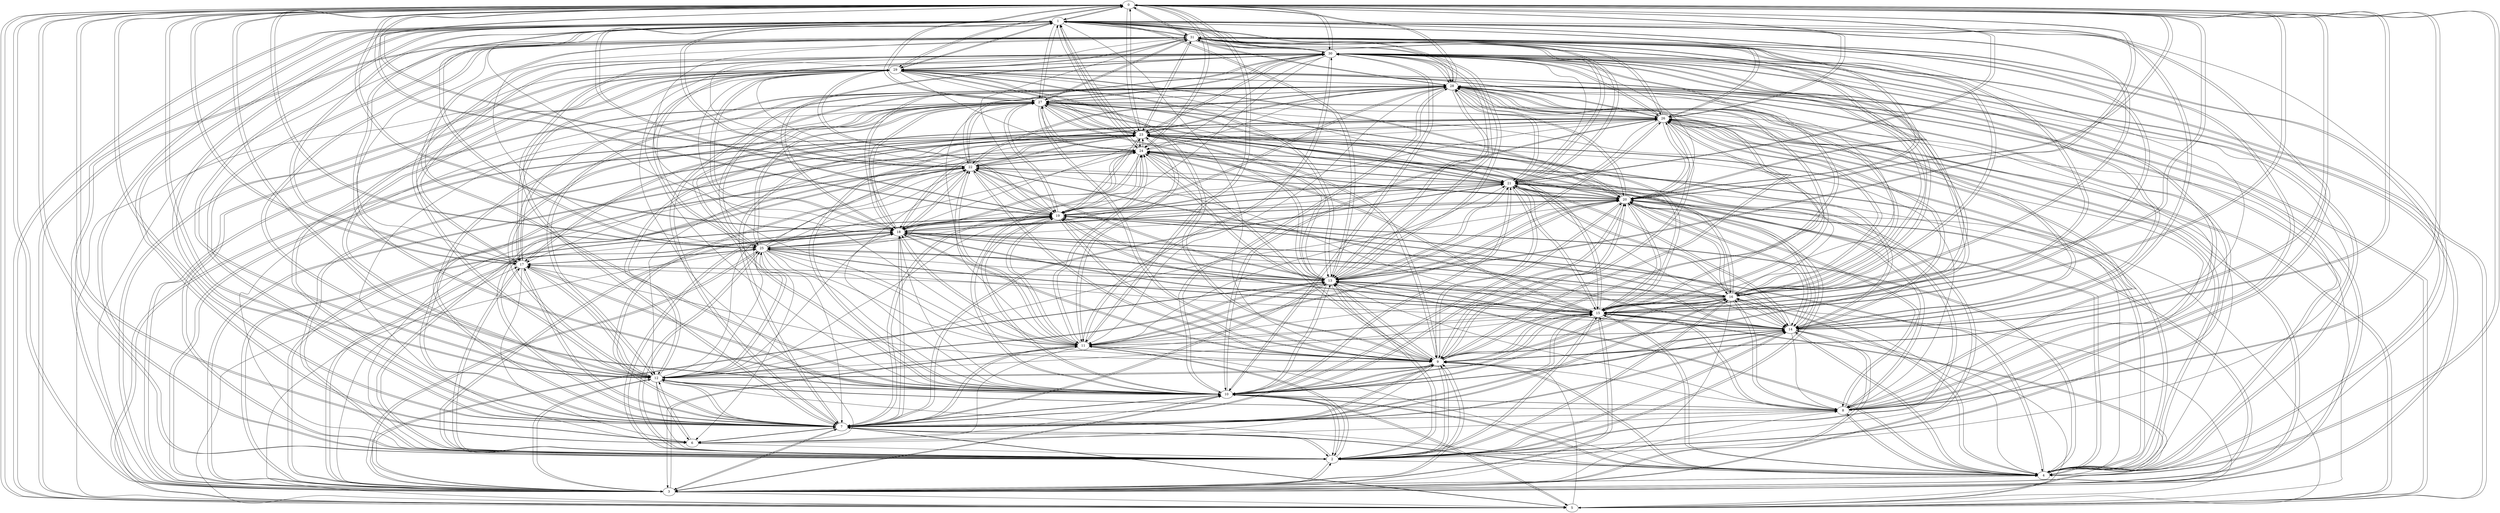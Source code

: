 strict digraph "EIES-2" {
	0	 [discipline=sociology,
		number_of_citations=19];
	1	 [discipline=anthropology,
		number_of_citations=3];
	0 -> 1	 [relation_type=friend];
	2	 [discipline=psychology,
		number_of_citations=170];
	0 -> 2	 [relation_type="heard_about_the_other,did_not_meet_him/her"];
	3	 [discipline=sociology,
		number_of_citations=23];
	0 -> 3	 [relation_type="heard_about_the_other,did_not_meet_him/her"];
	4	 [discipline=psychology,
		number_of_citations=16];
	0 -> 4	 [relation_type="heard_about_the_other,did_not_meet_him/her"];
	5	 [discipline=psychology,
		number_of_citations=6];
	0 -> 5	 [relation_type="heard_about_the_other,did_not_meet_him/her"];
	6	 [discipline=psychology,
		number_of_citations=1];
	0 -> 6	 [relation_type="heard_about_the_other,did_not_meet_him/her"];
	7	 [discipline=anthropology,
		number_of_citations=9];
	0 -> 7	 [relation_type=have_met_the_other];
	8	 [discipline=anthropology,
		number_of_citations=6];
	0 -> 8	 [relation_type=have_met_the_other];
	9	 [discipline=sociology,
		number_of_citations=40];
	0 -> 9	 [relation_type="heard_about_the_other,did_not_meet_him/her"];
	10	 [discipline=sociology,
		number_of_citations=15];
	0 -> 10	 [relation_type=have_met_the_other];
	11	 [discipline=sociology,
		number_of_citations=54];
	0 -> 11	 [relation_type="heard_about_the_other,did_not_meet_him/her"];
	12	 [discipline=anthropology,
		number_of_citations=5];
	0 -> 12	 [relation_type=have_met_the_other];
	13	 [discipline=sociology,
		number_of_citations=46];
	0 -> 13	 [relation_type="heard_about_the_other,did_not_meet_him/her"];
	14	 [discipline=sociology,
		number_of_citations=17];
	0 -> 14	 [relation_type="heard_about_the_other,did_not_meet_him/her"];
	15	 [discipline="mathematics/statistics",
		number_of_citations=32];
	0 -> 15	 [relation_type="heard_about_the_other,did_not_meet_him/her"];
	16	 [discipline=psychology,
		number_of_citations=23];
	0 -> 16	 [relation_type="heard_about_the_other,did_not_meet_him/her"];
	17	 [discipline=sociology,
		number_of_citations=1];
	0 -> 17	 [relation_type=have_met_the_other];
	18	 [discipline=sociology,
		number_of_citations=34];
	0 -> 18	 [relation_type="heard_about_the_other,did_not_meet_him/her"];
	19	 [discipline=sociology,
		number_of_citations=64];
	0 -> 19	 [relation_type="heard_about_the_other,did_not_meet_him/her"];
	20	 [discipline=sociology,
		number_of_citations=11];
	0 -> 20	 [relation_type="heard_about_the_other,did_not_meet_him/her"];
	21	 [discipline="mathematics/statistics",
		number_of_citations=11];
	0 -> 21	 [relation_type="heard_about_the_other,did_not_meet_him/her"];
	22	 [discipline=sociology,
		number_of_citations=31];
	0 -> 22	 [relation_type="heard_about_the_other,did_not_meet_him/her"];
	23	 [discipline=sociology,
		number_of_citations=18];
	0 -> 23	 [relation_type="heard_about_the_other,did_not_meet_him/her"];
	24	 [discipline=sociology,
		number_of_citations=4];
	0 -> 24	 [relation_type="heard_about_the_other,did_not_meet_him/her"];
	25	 [discipline=sociology,
		number_of_citations=0];
	0 -> 25	 [relation_type=have_met_the_other];
	26	 [discipline=sociology,
		number_of_citations=4];
	0 -> 26	 [relation_type="heard_about_the_other,did_not_meet_him/her"];
	27	 [discipline="mathematics/statistics",
		number_of_citations=56];
	0 -> 27	 [relation_type="heard_about_the_other,did_not_meet_him/her"];
	28	 [discipline=sociology,
		number_of_citations=12];
	0 -> 28	 [relation_type=have_met_the_other];
	29	 [discipline=anthropology,
		number_of_citations=2];
	0 -> 29	 [relation_type="heard_about_the_other,did_not_meet_him/her"];
	30	 [discipline=psychology,
		number_of_citations=0];
	0 -> 30	 [relation_type=friend];
	31	 [discipline=anthropology,
		number_of_citations=1];
	0 -> 31	 [relation_type=have_met_the_other];
	1 -> 0	 [relation_type=friend];
	1 -> 2	 [relation_type="heard_about_the_other,did_not_meet_him/her"];
	1 -> 3	 [relation_type="heard_about_the_other,did_not_meet_him/her"];
	1 -> 4	 [relation_type=do_not_know_the_other];
	1 -> 5	 [relation_type="heard_about_the_other,did_not_meet_him/her"];
	1 -> 6	 [relation_type="heard_about_the_other,did_not_meet_him/her"];
	1 -> 7	 [relation_type=have_met_the_other];
	1 -> 8	 [relation_type=friend];
	1 -> 9	 [relation_type="heard_about_the_other,did_not_meet_him/her"];
	1 -> 10	 [relation_type=have_met_the_other];
	1 -> 12	 [relation_type="heard_about_the_other,did_not_meet_him/her"];
	1 -> 13	 [relation_type="heard_about_the_other,did_not_meet_him/her"];
	1 -> 14	 [relation_type="heard_about_the_other,did_not_meet_him/her"];
	1 -> 15	 [relation_type="heard_about_the_other,did_not_meet_him/her"];
	1 -> 16	 [relation_type="heard_about_the_other,did_not_meet_him/her"];
	1 -> 17	 [relation_type="heard_about_the_other,did_not_meet_him/her"];
	1 -> 18	 [relation_type="heard_about_the_other,did_not_meet_him/her"];
	1 -> 19	 [relation_type="heard_about_the_other,did_not_meet_him/her"];
	1 -> 20	 [relation_type="heard_about_the_other,did_not_meet_him/her"];
	1 -> 21	 [relation_type="heard_about_the_other,did_not_meet_him/her"];
	1 -> 22	 [relation_type="heard_about_the_other,did_not_meet_him/her"];
	1 -> 23	 [relation_type="heard_about_the_other,did_not_meet_him/her"];
	1 -> 24	 [relation_type="heard_about_the_other,did_not_meet_him/her"];
	1 -> 25	 [relation_type="heard_about_the_other,did_not_meet_him/her"];
	1 -> 26	 [relation_type="heard_about_the_other,did_not_meet_him/her"];
	1 -> 27	 [relation_type="heard_about_the_other,did_not_meet_him/her"];
	1 -> 28	 [relation_type="heard_about_the_other,did_not_meet_him/her"];
	1 -> 29	 [relation_type=have_met_the_other];
	1 -> 30	 [relation_type=friend];
	1 -> 31	 [relation_type=friend];
	2 -> 0	 [relation_type=have_met_the_other];
	2 -> 1	 [relation_type=do_not_know_the_other];
	2 -> 3	 [relation_type=friend];
	2 -> 4	 [relation_type=do_not_know_the_other];
	2 -> 7	 [relation_type="heard_about_the_other,did_not_meet_him/her"];
	2 -> 9	 [relation_type="heard_about_the_other,did_not_meet_him/her"];
	2 -> 10	 [relation_type=friend];
	2 -> 11	 [relation_type=friend];
	2 -> 13	 [relation_type=friend];
	2 -> 14	 [relation_type=do_not_know_the_other];
	2 -> 15	 [relation_type="heard_about_the_other,did_not_meet_him/her"];
	2 -> 16	 [relation_type="heard_about_the_other,did_not_meet_him/her"];
	2 -> 17	 [relation_type="heard_about_the_other,did_not_meet_him/her"];
	2 -> 18	 [relation_type=do_not_know_the_other];
	2 -> 19	 [relation_type="heard_about_the_other,did_not_meet_him/her"];
	2 -> 20	 [relation_type="heard_about_the_other,did_not_meet_him/her"];
	2 -> 21	 [relation_type="heard_about_the_other,did_not_meet_him/her"];
	2 -> 22	 [relation_type=friend];
	2 -> 23	 [relation_type="heard_about_the_other,did_not_meet_him/her"];
	2 -> 25	 [relation_type="heard_about_the_other,did_not_meet_him/her"];
	2 -> 27	 [relation_type=do_not_know_the_other];
	2 -> 28	 [relation_type=do_not_know_the_other];
	2 -> 29	 [relation_type=do_not_know_the_other];
	3 -> 0	 [relation_type="heard_about_the_other,did_not_meet_him/her"];
	3 -> 1	 [relation_type="heard_about_the_other,did_not_meet_him/her"];
	3 -> 2	 [relation_type="heard_about_the_other,did_not_meet_him/her"];
	3 -> 4	 [relation_type="heard_about_the_other,did_not_meet_him/her"];
	3 -> 5	 [relation_type="heard_about_the_other,did_not_meet_him/her"];
	3 -> 7	 [relation_type="heard_about_the_other,did_not_meet_him/her"];
	3 -> 8	 [relation_type="heard_about_the_other,did_not_meet_him/her"];
	3 -> 9	 [relation_type=have_met_the_other];
	3 -> 10	 [relation_type="heard_about_the_other,did_not_meet_him/her"];
	3 -> 11	 [relation_type="heard_about_the_other,did_not_meet_him/her"];
	3 -> 12	 [relation_type=do_not_know_the_other];
	3 -> 13	 [relation_type="heard_about_the_other,did_not_meet_him/her"];
	3 -> 14	 [relation_type="heard_about_the_other,did_not_meet_him/her"];
	3 -> 15	 [relation_type="heard_about_the_other,did_not_meet_him/her"];
	3 -> 17	 [relation_type="heard_about_the_other,did_not_meet_him/her"];
	3 -> 18	 [relation_type=friend];
	3 -> 19	 [relation_type="heard_about_the_other,did_not_meet_him/her"];
	3 -> 20	 [relation_type="heard_about_the_other,did_not_meet_him/her"];
	3 -> 21	 [relation_type="heard_about_the_other,did_not_meet_him/her"];
	3 -> 22	 [relation_type="heard_about_the_other,did_not_meet_him/her"];
	3 -> 23	 [relation_type="heard_about_the_other,did_not_meet_him/her"];
	3 -> 24	 [relation_type="heard_about_the_other,did_not_meet_him/her"];
	3 -> 25	 [relation_type="heard_about_the_other,did_not_meet_him/her"];
	3 -> 26	 [relation_type="heard_about_the_other,did_not_meet_him/her"];
	3 -> 27	 [relation_type="heard_about_the_other,did_not_meet_him/her"];
	3 -> 28	 [relation_type="heard_about_the_other,did_not_meet_him/her"];
	3 -> 29	 [relation_type="heard_about_the_other,did_not_meet_him/her"];
	3 -> 30	 [relation_type="heard_about_the_other,did_not_meet_him/her"];
	4 -> 0	 [relation_type=have_met_the_other];
	4 -> 3	 [relation_type="heard_about_the_other,did_not_meet_him/her"];
	4 -> 7	 [relation_type="heard_about_the_other,did_not_meet_him/her"];
	4 -> 8	 [relation_type=have_met_the_other];
	4 -> 9	 [relation_type="heard_about_the_other,did_not_meet_him/her"];
	4 -> 10	 [relation_type="heard_about_the_other,did_not_meet_him/her"];
	4 -> 11	 [relation_type=do_not_know_the_other];
	4 -> 13	 [relation_type="heard_about_the_other,did_not_meet_him/her"];
	4 -> 14	 [relation_type=do_not_know_the_other];
	4 -> 15	 [relation_type="heard_about_the_other,did_not_meet_him/her"];
	4 -> 16	 [relation_type="heard_about_the_other,did_not_meet_him/her"];
	4 -> 18	 [relation_type=do_not_know_the_other];
	4 -> 19	 [relation_type="heard_about_the_other,did_not_meet_him/her"];
	4 -> 20	 [relation_type="heard_about_the_other,did_not_meet_him/her"];
	4 -> 21	 [relation_type="heard_about_the_other,did_not_meet_him/her"];
	4 -> 23	 [relation_type="heard_about_the_other,did_not_meet_him/her"];
	4 -> 24	 [relation_type=do_not_know_the_other];
	4 -> 26	 [relation_type=do_not_know_the_other];
	4 -> 27	 [relation_type="heard_about_the_other,did_not_meet_him/her"];
	4 -> 28	 [relation_type="heard_about_the_other,did_not_meet_him/her"];
	4 -> 30	 [relation_type="heard_about_the_other,did_not_meet_him/her"];
	4 -> 31	 [relation_type="heard_about_the_other,did_not_meet_him/her"];
	5 -> 0	 [relation_type=friend];
	5 -> 1	 [relation_type="heard_about_the_other,did_not_meet_him/her"];
	5 -> 7	 [relation_type=have_met_the_other];
	5 -> 9	 [relation_type="heard_about_the_other,did_not_meet_him/her"];
	5 -> 10	 [relation_type="heard_about_the_other,did_not_meet_him/her"];
	5 -> 13	 [relation_type="heard_about_the_other,did_not_meet_him/her"];
	5 -> 14	 [relation_type="heard_about_the_other,did_not_meet_him/her"];
	5 -> 15	 [relation_type="heard_about_the_other,did_not_meet_him/her"];
	5 -> 18	 [relation_type="heard_about_the_other,did_not_meet_him/her"];
	5 -> 20	 [relation_type="heard_about_the_other,did_not_meet_him/her"];
	5 -> 23	 [relation_type=have_met_the_other];
	5 -> 25	 [relation_type="heard_about_the_other,did_not_meet_him/her"];
	5 -> 26	 [relation_type="heard_about_the_other,did_not_meet_him/her"];
	5 -> 27	 [relation_type="heard_about_the_other,did_not_meet_him/her"];
	5 -> 28	 [relation_type=have_met_the_other];
	5 -> 30	 [relation_type=friend];
	5 -> 31	 [relation_type="heard_about_the_other,did_not_meet_him/her"];
	6 -> 0	 [relation_type=have_met_the_other];
	6 -> 1	 [relation_type="heard_about_the_other,did_not_meet_him/her"];
	6 -> 2	 [relation_type=do_not_know_the_other];
	6 -> 7	 [relation_type="heard_about_the_other,did_not_meet_him/her"];
	6 -> 8	 [relation_type="heard_about_the_other,did_not_meet_him/her"];
	6 -> 10	 [relation_type=do_not_know_the_other];
	6 -> 12	 [relation_type=have_met_the_other];
	6 -> 27	 [relation_type="heard_about_the_other,did_not_meet_him/her"];
	7 -> 0	 [relation_type=have_met_the_other];
	7 -> 1	 [relation_type="heard_about_the_other,did_not_meet_him/her"];
	7 -> 2	 [relation_type="heard_about_the_other,did_not_meet_him/her"];
	7 -> 3	 [relation_type="heard_about_the_other,did_not_meet_him/her"];
	7 -> 4	 [relation_type="heard_about_the_other,did_not_meet_him/her"];
	7 -> 5	 [relation_type="heard_about_the_other,did_not_meet_him/her"];
	7 -> 6	 [relation_type=do_not_know_the_other];
	7 -> 8	 [relation_type=do_not_know_the_other];
	7 -> 9	 [relation_type="heard_about_the_other,did_not_meet_him/her"];
	7 -> 10	 [relation_type=friend];
	7 -> 11	 [relation_type=do_not_know_the_other];
	7 -> 12	 [relation_type="heard_about_the_other,did_not_meet_him/her"];
	7 -> 13	 [relation_type="heard_about_the_other,did_not_meet_him/her"];
	7 -> 14	 [relation_type="heard_about_the_other,did_not_meet_him/her"];
	7 -> 15	 [relation_type="heard_about_the_other,did_not_meet_him/her"];
	7 -> 16	 [relation_type="heard_about_the_other,did_not_meet_him/her"];
	7 -> 17	 [relation_type="heard_about_the_other,did_not_meet_him/her"];
	7 -> 18	 [relation_type="heard_about_the_other,did_not_meet_him/her"];
	7 -> 19	 [relation_type="heard_about_the_other,did_not_meet_him/her"];
	7 -> 20	 [relation_type="heard_about_the_other,did_not_meet_him/her"];
	7 -> 21	 [relation_type="heard_about_the_other,did_not_meet_him/her"];
	7 -> 22	 [relation_type="heard_about_the_other,did_not_meet_him/her"];
	7 -> 23	 [relation_type="heard_about_the_other,did_not_meet_him/her"];
	7 -> 24	 [relation_type="heard_about_the_other,did_not_meet_him/her"];
	7 -> 26	 [relation_type="heard_about_the_other,did_not_meet_him/her"];
	7 -> 27	 [relation_type=do_not_know_the_other];
	7 -> 28	 [relation_type="heard_about_the_other,did_not_meet_him/her"];
	7 -> 29	 [relation_type="heard_about_the_other,did_not_meet_him/her"];
	7 -> 30	 [relation_type="heard_about_the_other,did_not_meet_him/her"];
	7 -> 31	 [relation_type=friend];
	8 -> 0	 [relation_type=have_met_the_other];
	8 -> 1	 [relation_type=friend];
	8 -> 4	 [relation_type="heard_about_the_other,did_not_meet_him/her"];
	8 -> 7	 [relation_type="heard_about_the_other,did_not_meet_him/her"];
	8 -> 10	 [relation_type="heard_about_the_other,did_not_meet_him/her"];
	8 -> 12	 [relation_type="heard_about_the_other,did_not_meet_him/her"];
	8 -> 13	 [relation_type=do_not_know_the_other];
	8 -> 15	 [relation_type=do_not_know_the_other];
	8 -> 16	 [relation_type="heard_about_the_other,did_not_meet_him/her"];
	8 -> 20	 [relation_type="heard_about_the_other,did_not_meet_him/her"];
	8 -> 21	 [relation_type="heard_about_the_other,did_not_meet_him/her"];
	8 -> 26	 [relation_type=have_met_the_other];
	8 -> 28	 [relation_type=do_not_know_the_other];
	8 -> 30	 [relation_type="heard_about_the_other,did_not_meet_him/her"];
	8 -> 31	 [relation_type=friend];
	9 -> 0	 [relation_type=have_met_the_other];
	9 -> 2	 [relation_type="heard_about_the_other,did_not_meet_him/her"];
	9 -> 3	 [relation_type=have_met_the_other];
	9 -> 4	 [relation_type="heard_about_the_other,did_not_meet_him/her"];
	9 -> 6	 [relation_type=do_not_know_the_other];
	9 -> 7	 [relation_type="heard_about_the_other,did_not_meet_him/her"];
	9 -> 8	 [relation_type=do_not_know_the_other];
	9 -> 10	 [relation_type="heard_about_the_other,did_not_meet_him/her"];
	9 -> 11	 [relation_type=have_met_the_other];
	9 -> 12	 [relation_type="heard_about_the_other,did_not_meet_him/her"];
	9 -> 13	 [relation_type=do_not_know_the_other];
	9 -> 14	 [relation_type="heard_about_the_other,did_not_meet_him/her"];
	9 -> 15	 [relation_type="heard_about_the_other,did_not_meet_him/her"];
	9 -> 16	 [relation_type="heard_about_the_other,did_not_meet_him/her"];
	9 -> 17	 [relation_type="heard_about_the_other,did_not_meet_him/her"];
	9 -> 18	 [relation_type="heard_about_the_other,did_not_meet_him/her"];
	9 -> 19	 [relation_type=friend];
	9 -> 20	 [relation_type="heard_about_the_other,did_not_meet_him/her"];
	9 -> 21	 [relation_type="heard_about_the_other,did_not_meet_him/her"];
	9 -> 22	 [relation_type=friend];
	9 -> 23	 [relation_type="heard_about_the_other,did_not_meet_him/her"];
	9 -> 24	 [relation_type="heard_about_the_other,did_not_meet_him/her"];
	9 -> 26	 [relation_type="heard_about_the_other,did_not_meet_him/her"];
	9 -> 27	 [relation_type="heard_about_the_other,did_not_meet_him/her"];
	9 -> 28	 [relation_type=have_met_the_other];
	9 -> 29	 [relation_type="heard_about_the_other,did_not_meet_him/her"];
	9 -> 30	 [relation_type="heard_about_the_other,did_not_meet_him/her"];
	9 -> 31	 [relation_type=do_not_know_the_other];
	10 -> 0	 [relation_type=have_met_the_other];
	10 -> 1	 [relation_type="heard_about_the_other,did_not_meet_him/her"];
	10 -> 2	 [relation_type="heard_about_the_other,did_not_meet_him/her"];
	10 -> 3	 [relation_type="heard_about_the_other,did_not_meet_him/her"];
	10 -> 4	 [relation_type="heard_about_the_other,did_not_meet_him/her"];
	10 -> 5	 [relation_type="heard_about_the_other,did_not_meet_him/her"];
	10 -> 7	 [relation_type=friend];
	10 -> 8	 [relation_type="heard_about_the_other,did_not_meet_him/her"];
	10 -> 9	 [relation_type="heard_about_the_other,did_not_meet_him/her"];
	10 -> 12	 [relation_type="heard_about_the_other,did_not_meet_him/her"];
	10 -> 13	 [relation_type="heard_about_the_other,did_not_meet_him/her"];
	10 -> 14	 [relation_type="heard_about_the_other,did_not_meet_him/her"];
	10 -> 15	 [relation_type="heard_about_the_other,did_not_meet_him/her"];
	10 -> 16	 [relation_type="heard_about_the_other,did_not_meet_him/her"];
	10 -> 17	 [relation_type="heard_about_the_other,did_not_meet_him/her"];
	10 -> 18	 [relation_type="heard_about_the_other,did_not_meet_him/her"];
	10 -> 19	 [relation_type="heard_about_the_other,did_not_meet_him/her"];
	10 -> 20	 [relation_type="heard_about_the_other,did_not_meet_him/her"];
	10 -> 21	 [relation_type="heard_about_the_other,did_not_meet_him/her"];
	10 -> 22	 [relation_type=do_not_know_the_other];
	10 -> 23	 [relation_type="heard_about_the_other,did_not_meet_him/her"];
	10 -> 24	 [relation_type="heard_about_the_other,did_not_meet_him/her"];
	10 -> 26	 [relation_type="heard_about_the_other,did_not_meet_him/her"];
	10 -> 27	 [relation_type="heard_about_the_other,did_not_meet_him/her"];
	10 -> 28	 [relation_type="heard_about_the_other,did_not_meet_him/her"];
	10 -> 30	 [relation_type=have_met_the_other];
	10 -> 31	 [relation_type=have_met_the_other];
	11 -> 0	 [relation_type="heard_about_the_other,did_not_meet_him/her"];
	11 -> 2	 [relation_type=do_not_know_the_other];
	11 -> 3	 [relation_type="heard_about_the_other,did_not_meet_him/her"];
	11 -> 6	 [relation_type=do_not_know_the_other];
	11 -> 7	 [relation_type=do_not_know_the_other];
	11 -> 9	 [relation_type=have_met_the_other];
	11 -> 13	 [relation_type="heard_about_the_other,did_not_meet_him/her"];
	11 -> 14	 [relation_type=do_not_know_the_other];
	11 -> 15	 [relation_type=do_not_know_the_other];
	11 -> 18	 [relation_type="heard_about_the_other,did_not_meet_him/her"];
	11 -> 19	 [relation_type=have_met_the_other];
	11 -> 20	 [relation_type="heard_about_the_other,did_not_meet_him/her"];
	11 -> 21	 [relation_type=do_not_know_the_other];
	11 -> 22	 [relation_type=do_not_know_the_other];
	11 -> 23	 [relation_type=do_not_know_the_other];
	11 -> 24	 [relation_type="heard_about_the_other,did_not_meet_him/her"];
	11 -> 27	 [relation_type=do_not_know_the_other];
	11 -> 29	 [relation_type=do_not_know_the_other];
	11 -> 30	 [relation_type="heard_about_the_other,did_not_meet_him/her"];
	11 -> 31	 [relation_type="heard_about_the_other,did_not_meet_him/her"];
	12 -> 0	 [relation_type=have_met_the_other];
	12 -> 1	 [relation_type=have_met_the_other];
	12 -> 2	 [relation_type=do_not_know_the_other];
	12 -> 3	 [relation_type="heard_about_the_other,did_not_meet_him/her"];
	12 -> 4	 [relation_type=do_not_know_the_other];
	12 -> 6	 [relation_type=have_met_the_other];
	12 -> 7	 [relation_type=have_met_the_other];
	12 -> 8	 [relation_type="heard_about_the_other,did_not_meet_him/her"];
	12 -> 9	 [relation_type=do_not_know_the_other];
	12 -> 10	 [relation_type="heard_about_the_other,did_not_meet_him/her"];
	12 -> 13	 [relation_type=do_not_know_the_other];
	12 -> 14	 [relation_type=do_not_know_the_other];
	12 -> 15	 [relation_type="heard_about_the_other,did_not_meet_him/her"];
	12 -> 17	 [relation_type="heard_about_the_other,did_not_meet_him/her"];
	12 -> 18	 [relation_type="heard_about_the_other,did_not_meet_him/her"];
	12 -> 19	 [relation_type=do_not_know_the_other];
	12 -> 20	 [relation_type="heard_about_the_other,did_not_meet_him/her"];
	12 -> 21	 [relation_type="heard_about_the_other,did_not_meet_him/her"];
	12 -> 22	 [relation_type=do_not_know_the_other];
	12 -> 25	 [relation_type="heard_about_the_other,did_not_meet_him/her"];
	12 -> 26	 [relation_type=friend];
	12 -> 27	 [relation_type="heard_about_the_other,did_not_meet_him/her"];
	12 -> 28	 [relation_type="heard_about_the_other,did_not_meet_him/her"];
	12 -> 29	 [relation_type="heard_about_the_other,did_not_meet_him/her"];
	12 -> 30	 [relation_type=have_met_the_other];
	12 -> 31	 [relation_type=have_met_the_other];
	13 -> 0	 [relation_type=have_met_the_other];
	13 -> 1	 [relation_type="heard_about_the_other,did_not_meet_him/her"];
	13 -> 2	 [relation_type=friend];
	13 -> 3	 [relation_type=have_met_the_other];
	13 -> 4	 [relation_type=have_met_the_other];
	13 -> 7	 [relation_type=have_met_the_other];
	13 -> 9	 [relation_type="heard_about_the_other,did_not_meet_him/her"];
	13 -> 10	 [relation_type="heard_about_the_other,did_not_meet_him/her"];
	13 -> 11	 [relation_type=have_met_the_other];
	13 -> 12	 [relation_type="heard_about_the_other,did_not_meet_him/her"];
	13 -> 14	 [relation_type=have_met_the_other];
	13 -> 15	 [relation_type=friend];
	13 -> 16	 [relation_type=friend];
	13 -> 17	 [relation_type="heard_about_the_other,did_not_meet_him/her"];
	13 -> 18	 [relation_type=have_met_the_other];
	13 -> 19	 [relation_type=have_met_the_other];
	13 -> 20	 [relation_type=have_met_the_other];
	13 -> 21	 [relation_type=friend];
	13 -> 22	 [relation_type=have_met_the_other];
	13 -> 23	 [relation_type=have_met_the_other];
	13 -> 24	 [relation_type=have_met_the_other];
	13 -> 25	 [relation_type="heard_about_the_other,did_not_meet_him/her"];
	13 -> 26	 [relation_type="heard_about_the_other,did_not_meet_him/her"];
	13 -> 27	 [relation_type=have_met_the_other];
	13 -> 28	 [relation_type=friend];
	13 -> 29	 [relation_type=have_met_the_other];
	13 -> 30	 [relation_type=have_met_the_other];
	13 -> 31	 [relation_type="heard_about_the_other,did_not_meet_him/her"];
	14 -> 0	 [relation_type=have_met_the_other];
	14 -> 1	 [relation_type="heard_about_the_other,did_not_meet_him/her"];
	14 -> 2	 [relation_type="heard_about_the_other,did_not_meet_him/her"];
	14 -> 3	 [relation_type=have_met_the_other];
	14 -> 4	 [relation_type=do_not_know_the_other];
	14 -> 7	 [relation_type="heard_about_the_other,did_not_meet_him/her"];
	14 -> 8	 [relation_type="heard_about_the_other,did_not_meet_him/her"];
	14 -> 9	 [relation_type="heard_about_the_other,did_not_meet_him/her"];
	14 -> 10	 [relation_type="heard_about_the_other,did_not_meet_him/her"];
	14 -> 11	 [relation_type="heard_about_the_other,did_not_meet_him/her"];
	14 -> 13	 [relation_type=have_met_the_other];
	14 -> 15	 [relation_type="heard_about_the_other,did_not_meet_him/her"];
	14 -> 16	 [relation_type="heard_about_the_other,did_not_meet_him/her"];
	14 -> 18	 [relation_type="heard_about_the_other,did_not_meet_him/her"];
	14 -> 19	 [relation_type=do_not_know_the_other];
	14 -> 20	 [relation_type="heard_about_the_other,did_not_meet_him/her"];
	14 -> 21	 [relation_type="heard_about_the_other,did_not_meet_him/her"];
	14 -> 22	 [relation_type="heard_about_the_other,did_not_meet_him/her"];
	14 -> 23	 [relation_type="heard_about_the_other,did_not_meet_him/her"];
	14 -> 24	 [relation_type="heard_about_the_other,did_not_meet_him/her"];
	14 -> 26	 [relation_type=do_not_know_the_other];
	14 -> 28	 [relation_type=have_met_the_other];
	14 -> 30	 [relation_type=have_met_the_other];
	14 -> 31	 [relation_type=do_not_know_the_other];
	15 -> 0	 [relation_type="heard_about_the_other,did_not_meet_him/her"];
	15 -> 1	 [relation_type="heard_about_the_other,did_not_meet_him/her"];
	15 -> 2	 [relation_type="heard_about_the_other,did_not_meet_him/her"];
	15 -> 3	 [relation_type="heard_about_the_other,did_not_meet_him/her"];
	15 -> 4	 [relation_type=have_met_the_other];
	15 -> 5	 [relation_type="heard_about_the_other,did_not_meet_him/her"];
	15 -> 7	 [relation_type=have_met_the_other];
	15 -> 8	 [relation_type=do_not_know_the_other];
	15 -> 9	 [relation_type="heard_about_the_other,did_not_meet_him/her"];
	15 -> 10	 [relation_type="heard_about_the_other,did_not_meet_him/her"];
	15 -> 13	 [relation_type=have_met_the_other];
	15 -> 14	 [relation_type="heard_about_the_other,did_not_meet_him/her"];
	15 -> 16	 [relation_type="heard_about_the_other,did_not_meet_him/her"];
	15 -> 18	 [relation_type="heard_about_the_other,did_not_meet_him/her"];
	15 -> 19	 [relation_type="heard_about_the_other,did_not_meet_him/her"];
	15 -> 20	 [relation_type=friend];
	15 -> 21	 [relation_type=have_met_the_other];
	15 -> 23	 [relation_type="heard_about_the_other,did_not_meet_him/her"];
	15 -> 24	 [relation_type="heard_about_the_other,did_not_meet_him/her"];
	15 -> 25	 [relation_type="heard_about_the_other,did_not_meet_him/her"];
	15 -> 26	 [relation_type=do_not_know_the_other];
	15 -> 27	 [relation_type=do_not_know_the_other];
	15 -> 28	 [relation_type="heard_about_the_other,did_not_meet_him/her"];
	15 -> 30	 [relation_type="heard_about_the_other,did_not_meet_him/her"];
	15 -> 31	 [relation_type="heard_about_the_other,did_not_meet_him/her"];
	16 -> 0	 [relation_type=have_met_the_other];
	16 -> 1	 [relation_type="heard_about_the_other,did_not_meet_him/her"];
	16 -> 2	 [relation_type=have_met_the_other];
	16 -> 3	 [relation_type=do_not_know_the_other];
	16 -> 4	 [relation_type="heard_about_the_other,did_not_meet_him/her"];
	16 -> 7	 [relation_type=have_met_the_other];
	16 -> 8	 [relation_type="heard_about_the_other,did_not_meet_him/her"];
	16 -> 9	 [relation_type=do_not_know_the_other];
	16 -> 10	 [relation_type=have_met_the_other];
	16 -> 11	 [relation_type=do_not_know_the_other];
	16 -> 12	 [relation_type=do_not_know_the_other];
	16 -> 13	 [relation_type=have_met_the_other];
	16 -> 14	 [relation_type="heard_about_the_other,did_not_meet_him/her"];
	16 -> 15	 [relation_type=have_met_the_other];
	16 -> 17	 [relation_type=do_not_know_the_other];
	16 -> 18	 [relation_type=do_not_know_the_other];
	16 -> 19	 [relation_type=have_met_the_other];
	16 -> 20	 [relation_type=have_met_the_other];
	16 -> 21	 [relation_type=have_met_the_other];
	16 -> 23	 [relation_type="heard_about_the_other,did_not_meet_him/her"];
	16 -> 25	 [relation_type=do_not_know_the_other];
	16 -> 26	 [relation_type="heard_about_the_other,did_not_meet_him/her"];
	16 -> 27	 [relation_type=do_not_know_the_other];
	16 -> 28	 [relation_type="heard_about_the_other,did_not_meet_him/her"];
	16 -> 29	 [relation_type="heard_about_the_other,did_not_meet_him/her"];
	16 -> 30	 [relation_type="heard_about_the_other,did_not_meet_him/her"];
	16 -> 31	 [relation_type="heard_about_the_other,did_not_meet_him/her"];
	17 -> 0	 [relation_type=friend];
	17 -> 1	 [relation_type="heard_about_the_other,did_not_meet_him/her"];
	17 -> 2	 [relation_type="heard_about_the_other,did_not_meet_him/her"];
	17 -> 6	 [relation_type=do_not_know_the_other];
	17 -> 7	 [relation_type="heard_about_the_other,did_not_meet_him/her"];
	17 -> 10	 [relation_type="heard_about_the_other,did_not_meet_him/her"];
	17 -> 12	 [relation_type=do_not_know_the_other];
	17 -> 13	 [relation_type="heard_about_the_other,did_not_meet_him/her"];
	17 -> 25	 [relation_type="heard_about_the_other,did_not_meet_him/her"];
	17 -> 26	 [relation_type="heard_about_the_other,did_not_meet_him/her"];
	17 -> 28	 [relation_type="heard_about_the_other,did_not_meet_him/her"];
	17 -> 29	 [relation_type="heard_about_the_other,did_not_meet_him/her"];
	17 -> 30	 [relation_type=friend];
	17 -> 31	 [relation_type=do_not_know_the_other];
	18 -> 0	 [relation_type="heard_about_the_other,did_not_meet_him/her"];
	18 -> 2	 [relation_type="heard_about_the_other,did_not_meet_him/her"];
	18 -> 3	 [relation_type=friend];
	18 -> 4	 [relation_type=do_not_know_the_other];
	18 -> 7	 [relation_type="heard_about_the_other,did_not_meet_him/her"];
	18 -> 9	 [relation_type="heard_about_the_other,did_not_meet_him/her"];
	18 -> 11	 [relation_type="heard_about_the_other,did_not_meet_him/her"];
	18 -> 13	 [relation_type="heard_about_the_other,did_not_meet_him/her"];
	18 -> 14	 [relation_type="heard_about_the_other,did_not_meet_him/her"];
	18 -> 15	 [relation_type=do_not_know_the_other];
	18 -> 19	 [relation_type="heard_about_the_other,did_not_meet_him/her"];
	18 -> 20	 [relation_type="heard_about_the_other,did_not_meet_him/her"];
	18 -> 21	 [relation_type=have_met_the_other];
	18 -> 22	 [relation_type="heard_about_the_other,did_not_meet_him/her"];
	18 -> 23	 [relation_type="heard_about_the_other,did_not_meet_him/her"];
	18 -> 24	 [relation_type="heard_about_the_other,did_not_meet_him/her"];
	18 -> 25	 [relation_type="heard_about_the_other,did_not_meet_him/her"];
	18 -> 27	 [relation_type="heard_about_the_other,did_not_meet_him/her"];
	18 -> 28	 [relation_type="heard_about_the_other,did_not_meet_him/her"];
	18 -> 29	 [relation_type=do_not_know_the_other];
	18 -> 30	 [relation_type="heard_about_the_other,did_not_meet_him/her"];
	19 -> 0	 [relation_type="heard_about_the_other,did_not_meet_him/her"];
	19 -> 1	 [relation_type="heard_about_the_other,did_not_meet_him/her"];
	19 -> 2	 [relation_type="heard_about_the_other,did_not_meet_him/her"];
	19 -> 3	 [relation_type="heard_about_the_other,did_not_meet_him/her"];
	19 -> 4	 [relation_type="heard_about_the_other,did_not_meet_him/her"];
	19 -> 7	 [relation_type="heard_about_the_other,did_not_meet_him/her"];
	19 -> 9	 [relation_type=have_met_the_other];
	19 -> 10	 [relation_type="heard_about_the_other,did_not_meet_him/her"];
	19 -> 11	 [relation_type="heard_about_the_other,did_not_meet_him/her"];
	19 -> 13	 [relation_type=have_met_the_other];
	19 -> 14	 [relation_type=do_not_know_the_other];
	19 -> 15	 [relation_type="heard_about_the_other,did_not_meet_him/her"];
	19 -> 16	 [relation_type="heard_about_the_other,did_not_meet_him/her"];
	19 -> 18	 [relation_type="heard_about_the_other,did_not_meet_him/her"];
	19 -> 20	 [relation_type=have_met_the_other];
	19 -> 21	 [relation_type=friend];
	19 -> 22	 [relation_type="heard_about_the_other,did_not_meet_him/her"];
	19 -> 23	 [relation_type=have_met_the_other];
	19 -> 24	 [relation_type=have_met_the_other];
	19 -> 27	 [relation_type="heard_about_the_other,did_not_meet_him/her"];
	19 -> 28	 [relation_type=have_met_the_other];
	19 -> 29	 [relation_type=do_not_know_the_other];
	20 -> 0	 [relation_type=have_met_the_other];
	20 -> 1	 [relation_type=have_met_the_other];
	20 -> 2	 [relation_type="heard_about_the_other,did_not_meet_him/her"];
	20 -> 3	 [relation_type="heard_about_the_other,did_not_meet_him/her"];
	20 -> 4	 [relation_type="heard_about_the_other,did_not_meet_him/her"];
	20 -> 7	 [relation_type=have_met_the_other];
	20 -> 8	 [relation_type=do_not_know_the_other];
	20 -> 9	 [relation_type="heard_about_the_other,did_not_meet_him/her"];
	20 -> 10	 [relation_type=have_met_the_other];
	20 -> 11	 [relation_type="heard_about_the_other,did_not_meet_him/her"];
	20 -> 13	 [relation_type="heard_about_the_other,did_not_meet_him/her"];
	20 -> 14	 [relation_type=have_met_the_other];
	20 -> 15	 [relation_type=friend];
	20 -> 16	 [relation_type=have_met_the_other];
	20 -> 18	 [relation_type="heard_about_the_other,did_not_meet_him/her"];
	20 -> 19	 [relation_type="heard_about_the_other,did_not_meet_him/her"];
	20 -> 21	 [relation_type=have_met_the_other];
	20 -> 22	 [relation_type="heard_about_the_other,did_not_meet_him/her"];
	20 -> 23	 [relation_type="heard_about_the_other,did_not_meet_him/her"];
	20 -> 24	 [relation_type=have_met_the_other];
	20 -> 26	 [relation_type=do_not_know_the_other];
	20 -> 27	 [relation_type="heard_about_the_other,did_not_meet_him/her"];
	20 -> 28	 [relation_type="heard_about_the_other,did_not_meet_him/her"];
	20 -> 29	 [relation_type=do_not_know_the_other];
	20 -> 31	 [relation_type=do_not_know_the_other];
	21 -> 0	 [relation_type="heard_about_the_other,did_not_meet_him/her"];
	21 -> 1	 [relation_type="heard_about_the_other,did_not_meet_him/her"];
	21 -> 2	 [relation_type="heard_about_the_other,did_not_meet_him/her"];
	21 -> 3	 [relation_type=have_met_the_other];
	21 -> 7	 [relation_type="heard_about_the_other,did_not_meet_him/her"];
	21 -> 8	 [relation_type=have_met_the_other];
	21 -> 9	 [relation_type="heard_about_the_other,did_not_meet_him/her"];
	21 -> 10	 [relation_type="heard_about_the_other,did_not_meet_him/her"];
	21 -> 13	 [relation_type=have_met_the_other];
	21 -> 14	 [relation_type="heard_about_the_other,did_not_meet_him/her"];
	21 -> 15	 [relation_type=have_met_the_other];
	21 -> 16	 [relation_type="heard_about_the_other,did_not_meet_him/her"];
	21 -> 18	 [relation_type=have_met_the_other];
	21 -> 19	 [relation_type=have_met_the_other];
	21 -> 20	 [relation_type=have_met_the_other];
	21 -> 23	 [relation_type=friend];
	21 -> 24	 [relation_type="heard_about_the_other,did_not_meet_him/her"];
	21 -> 27	 [relation_type="heard_about_the_other,did_not_meet_him/her"];
	21 -> 28	 [relation_type=friend];
	21 -> 31	 [relation_type="heard_about_the_other,did_not_meet_him/her"];
	22 -> 0	 [relation_type=have_met_the_other];
	22 -> 1	 [relation_type="heard_about_the_other,did_not_meet_him/her"];
	22 -> 2	 [relation_type=friend];
	22 -> 3	 [relation_type=have_met_the_other];
	22 -> 7	 [relation_type="heard_about_the_other,did_not_meet_him/her"];
	22 -> 9	 [relation_type=friend];
	22 -> 11	 [relation_type=do_not_know_the_other];
	22 -> 13	 [relation_type=have_met_the_other];
	22 -> 14	 [relation_type=do_not_know_the_other];
	22 -> 15	 [relation_type=do_not_know_the_other];
	22 -> 18	 [relation_type=have_met_the_other];
	22 -> 19	 [relation_type="heard_about_the_other,did_not_meet_him/her"];
	22 -> 20	 [relation_type=do_not_know_the_other];
	22 -> 21	 [relation_type=do_not_know_the_other];
	22 -> 23	 [relation_type="heard_about_the_other,did_not_meet_him/her"];
	22 -> 24	 [relation_type="heard_about_the_other,did_not_meet_him/her"];
	22 -> 27	 [relation_type="heard_about_the_other,did_not_meet_him/her"];
	22 -> 28	 [relation_type=have_met_the_other];
	22 -> 29	 [relation_type="heard_about_the_other,did_not_meet_him/her"];
	22 -> 30	 [relation_type="heard_about_the_other,did_not_meet_him/her"];
	23 -> 0	 [relation_type=have_met_the_other];
	23 -> 1	 [relation_type="heard_about_the_other,did_not_meet_him/her"];
	23 -> 2	 [relation_type="heard_about_the_other,did_not_meet_him/her"];
	23 -> 3	 [relation_type="heard_about_the_other,did_not_meet_him/her"];
	23 -> 4	 [relation_type=have_met_the_other];
	23 -> 5	 [relation_type="heard_about_the_other,did_not_meet_him/her"];
	23 -> 7	 [relation_type=have_met_the_other];
	23 -> 8	 [relation_type="heard_about_the_other,did_not_meet_him/her"];
	23 -> 9	 [relation_type="heard_about_the_other,did_not_meet_him/her"];
	23 -> 10	 [relation_type=have_met_the_other];
	23 -> 11	 [relation_type="heard_about_the_other,did_not_meet_him/her"];
	23 -> 12	 [relation_type="heard_about_the_other,did_not_meet_him/her"];
	23 -> 13	 [relation_type=have_met_the_other];
	23 -> 14	 [relation_type="heard_about_the_other,did_not_meet_him/her"];
	23 -> 15	 [relation_type=have_met_the_other];
	23 -> 16	 [relation_type="heard_about_the_other,did_not_meet_him/her"];
	23 -> 17	 [relation_type="heard_about_the_other,did_not_meet_him/her"];
	23 -> 18	 [relation_type="heard_about_the_other,did_not_meet_him/her"];
	23 -> 19	 [relation_type=have_met_the_other];
	23 -> 20	 [relation_type=have_met_the_other];
	23 -> 21	 [relation_type=friend];
	23 -> 22	 [relation_type="heard_about_the_other,did_not_meet_him/her"];
	23 -> 24	 [relation_type=have_met_the_other];
	23 -> 26	 [relation_type="heard_about_the_other,did_not_meet_him/her"];
	23 -> 27	 [relation_type=have_met_the_other];
	23 -> 28	 [relation_type=have_met_the_other];
	23 -> 29	 [relation_type="heard_about_the_other,did_not_meet_him/her"];
	23 -> 30	 [relation_type="heard_about_the_other,did_not_meet_him/her"];
	23 -> 31	 [relation_type="heard_about_the_other,did_not_meet_him/her"];
	24 -> 0	 [relation_type="heard_about_the_other,did_not_meet_him/her"];
	24 -> 1	 [relation_type="heard_about_the_other,did_not_meet_him/her"];
	24 -> 2	 [relation_type="heard_about_the_other,did_not_meet_him/her"];
	24 -> 3	 [relation_type=have_met_the_other];
	24 -> 4	 [relation_type=do_not_know_the_other];
	24 -> 7	 [relation_type=have_met_the_other];
	24 -> 9	 [relation_type=have_met_the_other];
	24 -> 10	 [relation_type="heard_about_the_other,did_not_meet_him/her"];
	24 -> 11	 [relation_type="heard_about_the_other,did_not_meet_him/her"];
	24 -> 13	 [relation_type=have_met_the_other];
	24 -> 14	 [relation_type="heard_about_the_other,did_not_meet_him/her"];
	24 -> 15	 [relation_type=have_met_the_other];
	24 -> 18	 [relation_type="heard_about_the_other,did_not_meet_him/her"];
	24 -> 19	 [relation_type=have_met_the_other];
	24 -> 20	 [relation_type=have_met_the_other];
	24 -> 21	 [relation_type=have_met_the_other];
	24 -> 22	 [relation_type=have_met_the_other];
	24 -> 23	 [relation_type=have_met_the_other];
	24 -> 27	 [relation_type=do_not_know_the_other];
	24 -> 28	 [relation_type="heard_about_the_other,did_not_meet_him/her"];
	25 -> 0	 [relation_type=friend];
	25 -> 1	 [relation_type=do_not_know_the_other];
	25 -> 2	 [relation_type="heard_about_the_other,did_not_meet_him/her"];
	25 -> 3	 [relation_type=do_not_know_the_other];
	25 -> 4	 [relation_type=do_not_know_the_other];
	25 -> 6	 [relation_type=do_not_know_the_other];
	25 -> 7	 [relation_type=do_not_know_the_other];
	25 -> 9	 [relation_type=do_not_know_the_other];
	25 -> 10	 [relation_type=do_not_know_the_other];
	25 -> 11	 [relation_type=do_not_know_the_other];
	25 -> 12	 [relation_type="heard_about_the_other,did_not_meet_him/her"];
	25 -> 13	 [relation_type="heard_about_the_other,did_not_meet_him/her"];
	25 -> 14	 [relation_type=do_not_know_the_other];
	25 -> 15	 [relation_type=do_not_know_the_other];
	25 -> 17	 [relation_type=have_met_the_other];
	25 -> 18	 [relation_type="heard_about_the_other,did_not_meet_him/her"];
	25 -> 19	 [relation_type=do_not_know_the_other];
	25 -> 20	 [relation_type=do_not_know_the_other];
	25 -> 21	 [relation_type="heard_about_the_other,did_not_meet_him/her"];
	25 -> 22	 [relation_type=do_not_know_the_other];
	25 -> 23	 [relation_type="heard_about_the_other,did_not_meet_him/her"];
	25 -> 24	 [relation_type=do_not_know_the_other];
	25 -> 27	 [relation_type="heard_about_the_other,did_not_meet_him/her"];
	25 -> 28	 [relation_type="heard_about_the_other,did_not_meet_him/her"];
	25 -> 30	 [relation_type=have_met_the_other];
	26 -> 0	 [relation_type=have_met_the_other];
	26 -> 1	 [relation_type="heard_about_the_other,did_not_meet_him/her"];
	26 -> 2	 [relation_type="heard_about_the_other,did_not_meet_him/her"];
	26 -> 3	 [relation_type="heard_about_the_other,did_not_meet_him/her"];
	26 -> 4	 [relation_type="heard_about_the_other,did_not_meet_him/her"];
	26 -> 5	 [relation_type="heard_about_the_other,did_not_meet_him/her"];
	26 -> 7	 [relation_type=have_met_the_other];
	26 -> 8	 [relation_type=have_met_the_other];
	26 -> 9	 [relation_type="heard_about_the_other,did_not_meet_him/her"];
	26 -> 10	 [relation_type="heard_about_the_other,did_not_meet_him/her"];
	26 -> 12	 [relation_type=friend];
	26 -> 13	 [relation_type=do_not_know_the_other];
	26 -> 14	 [relation_type="heard_about_the_other,did_not_meet_him/her"];
	26 -> 15	 [relation_type="heard_about_the_other,did_not_meet_him/her"];
	26 -> 16	 [relation_type="heard_about_the_other,did_not_meet_him/her"];
	26 -> 17	 [relation_type="heard_about_the_other,did_not_meet_him/her"];
	26 -> 18	 [relation_type="heard_about_the_other,did_not_meet_him/her"];
	26 -> 19	 [relation_type=do_not_know_the_other];
	26 -> 20	 [relation_type="heard_about_the_other,did_not_meet_him/her"];
	26 -> 21	 [relation_type="heard_about_the_other,did_not_meet_him/her"];
	26 -> 22	 [relation_type=do_not_know_the_other];
	26 -> 23	 [relation_type="heard_about_the_other,did_not_meet_him/her"];
	26 -> 28	 [relation_type="heard_about_the_other,did_not_meet_him/her"];
	26 -> 29	 [relation_type="heard_about_the_other,did_not_meet_him/her"];
	26 -> 30	 [relation_type="heard_about_the_other,did_not_meet_him/her"];
	26 -> 31	 [relation_type="heard_about_the_other,did_not_meet_him/her"];
	27 -> 0	 [relation_type=have_met_the_other];
	27 -> 1	 [relation_type="heard_about_the_other,did_not_meet_him/her"];
	27 -> 3	 [relation_type=have_met_the_other];
	27 -> 7	 [relation_type="heard_about_the_other,did_not_meet_him/her"];
	27 -> 9	 [relation_type=do_not_know_the_other];
	27 -> 10	 [relation_type=do_not_know_the_other];
	27 -> 12	 [relation_type="heard_about_the_other,did_not_meet_him/her"];
	27 -> 13	 [relation_type="heard_about_the_other,did_not_meet_him/her"];
	27 -> 14	 [relation_type="heard_about_the_other,did_not_meet_him/her"];
	27 -> 15	 [relation_type="heard_about_the_other,did_not_meet_him/her"];
	27 -> 18	 [relation_type=have_met_the_other];
	27 -> 19	 [relation_type="heard_about_the_other,did_not_meet_him/her"];
	27 -> 20	 [relation_type="heard_about_the_other,did_not_meet_him/her"];
	27 -> 21	 [relation_type=have_met_the_other];
	27 -> 23	 [relation_type="heard_about_the_other,did_not_meet_him/her"];
	27 -> 24	 [relation_type=do_not_know_the_other];
	27 -> 25	 [relation_type="heard_about_the_other,did_not_meet_him/her"];
	27 -> 26	 [relation_type=do_not_know_the_other];
	27 -> 28	 [relation_type="heard_about_the_other,did_not_meet_him/her"];
	27 -> 30	 [relation_type="heard_about_the_other,did_not_meet_him/her"];
	27 -> 31	 [relation_type="heard_about_the_other,did_not_meet_him/her"];
	28 -> 0	 [relation_type=have_met_the_other];
	28 -> 1	 [relation_type="heard_about_the_other,did_not_meet_him/her"];
	28 -> 2	 [relation_type="heard_about_the_other,did_not_meet_him/her"];
	28 -> 3	 [relation_type=have_met_the_other];
	28 -> 4	 [relation_type="heard_about_the_other,did_not_meet_him/her"];
	28 -> 5	 [relation_type="heard_about_the_other,did_not_meet_him/her"];
	28 -> 7	 [relation_type=have_met_the_other];
	28 -> 9	 [relation_type=have_met_the_other];
	28 -> 10	 [relation_type="heard_about_the_other,did_not_meet_him/her"];
	28 -> 11	 [relation_type=have_met_the_other];
	28 -> 12	 [relation_type="heard_about_the_other,did_not_meet_him/her"];
	28 -> 13	 [relation_type=friend];
	28 -> 14	 [relation_type=have_met_the_other];
	28 -> 15	 [relation_type="heard_about_the_other,did_not_meet_him/her"];
	28 -> 16	 [relation_type="heard_about_the_other,did_not_meet_him/her"];
	28 -> 17	 [relation_type="heard_about_the_other,did_not_meet_him/her"];
	28 -> 18	 [relation_type="heard_about_the_other,did_not_meet_him/her"];
	28 -> 19	 [relation_type=have_met_the_other];
	28 -> 20	 [relation_type="heard_about_the_other,did_not_meet_him/her"];
	28 -> 21	 [relation_type=friend];
	28 -> 22	 [relation_type="heard_about_the_other,did_not_meet_him/her"];
	28 -> 23	 [relation_type=friend];
	28 -> 25	 [relation_type="heard_about_the_other,did_not_meet_him/her"];
	28 -> 26	 [relation_type="heard_about_the_other,did_not_meet_him/her"];
	28 -> 27	 [relation_type="heard_about_the_other,did_not_meet_him/her"];
	28 -> 29	 [relation_type="heard_about_the_other,did_not_meet_him/her"];
	28 -> 30	 [relation_type=have_met_the_other];
	28 -> 31	 [relation_type="heard_about_the_other,did_not_meet_him/her"];
	29 -> 0	 [relation_type=have_met_the_other];
	29 -> 1	 [relation_type=have_met_the_other];
	29 -> 2	 [relation_type=do_not_know_the_other];
	29 -> 3	 [relation_type="heard_about_the_other,did_not_meet_him/her"];
	29 -> 5	 [relation_type="heard_about_the_other,did_not_meet_him/her"];
	29 -> 7	 [relation_type=have_met_the_other];
	29 -> 9	 [relation_type="heard_about_the_other,did_not_meet_him/her"];
	29 -> 10	 [relation_type="heard_about_the_other,did_not_meet_him/her"];
	29 -> 12	 [relation_type="heard_about_the_other,did_not_meet_him/her"];
	29 -> 13	 [relation_type="heard_about_the_other,did_not_meet_him/her"];
	29 -> 15	 [relation_type="heard_about_the_other,did_not_meet_him/her"];
	29 -> 16	 [relation_type="heard_about_the_other,did_not_meet_him/her"];
	29 -> 17	 [relation_type="heard_about_the_other,did_not_meet_him/her"];
	29 -> 18	 [relation_type="heard_about_the_other,did_not_meet_him/her"];
	29 -> 19	 [relation_type="heard_about_the_other,did_not_meet_him/her"];
	29 -> 20	 [relation_type="heard_about_the_other,did_not_meet_him/her"];
	29 -> 21	 [relation_type="heard_about_the_other,did_not_meet_him/her"];
	29 -> 23	 [relation_type="heard_about_the_other,did_not_meet_him/her"];
	29 -> 24	 [relation_type="heard_about_the_other,did_not_meet_him/her"];
	29 -> 26	 [relation_type=have_met_the_other];
	29 -> 27	 [relation_type="heard_about_the_other,did_not_meet_him/her"];
	29 -> 28	 [relation_type=have_met_the_other];
	29 -> 30	 [relation_type=have_met_the_other];
	29 -> 31	 [relation_type=have_met_the_other];
	30 -> 0	 [relation_type=friend];
	30 -> 1	 [relation_type=friend];
	30 -> 2	 [relation_type="heard_about_the_other,did_not_meet_him/her"];
	30 -> 3	 [relation_type="heard_about_the_other,did_not_meet_him/her"];
	30 -> 4	 [relation_type="heard_about_the_other,did_not_meet_him/her"];
	30 -> 5	 [relation_type=have_met_the_other];
	30 -> 6	 [relation_type="heard_about_the_other,did_not_meet_him/her"];
	30 -> 7	 [relation_type="heard_about_the_other,did_not_meet_him/her"];
	30 -> 8	 [relation_type="heard_about_the_other,did_not_meet_him/her"];
	30 -> 9	 [relation_type="heard_about_the_other,did_not_meet_him/her"];
	30 -> 10	 [relation_type=have_met_the_other];
	30 -> 11	 [relation_type="heard_about_the_other,did_not_meet_him/her"];
	30 -> 12	 [relation_type=have_met_the_other];
	30 -> 13	 [relation_type="heard_about_the_other,did_not_meet_him/her"];
	30 -> 14	 [relation_type=have_met_the_other];
	30 -> 15	 [relation_type="heard_about_the_other,did_not_meet_him/her"];
	30 -> 16	 [relation_type="heard_about_the_other,did_not_meet_him/her"];
	30 -> 17	 [relation_type=have_met_the_other];
	30 -> 18	 [relation_type="heard_about_the_other,did_not_meet_him/her"];
	30 -> 19	 [relation_type="heard_about_the_other,did_not_meet_him/her"];
	30 -> 20	 [relation_type="heard_about_the_other,did_not_meet_him/her"];
	30 -> 21	 [relation_type="heard_about_the_other,did_not_meet_him/her"];
	30 -> 22	 [relation_type="heard_about_the_other,did_not_meet_him/her"];
	30 -> 23	 [relation_type="heard_about_the_other,did_not_meet_him/her"];
	30 -> 24	 [relation_type="heard_about_the_other,did_not_meet_him/her"];
	30 -> 25	 [relation_type="heard_about_the_other,did_not_meet_him/her"];
	30 -> 26	 [relation_type="heard_about_the_other,did_not_meet_him/her"];
	30 -> 27	 [relation_type="heard_about_the_other,did_not_meet_him/her"];
	30 -> 28	 [relation_type=have_met_the_other];
	30 -> 29	 [relation_type="heard_about_the_other,did_not_meet_him/her"];
	30 -> 31	 [relation_type=friend];
	31 -> 0	 [relation_type=friend];
	31 -> 1	 [relation_type=friend];
	31 -> 3	 [relation_type="heard_about_the_other,did_not_meet_him/her"];
	31 -> 4	 [relation_type="heard_about_the_other,did_not_meet_him/her"];
	31 -> 5	 [relation_type="heard_about_the_other,did_not_meet_him/her"];
	31 -> 7	 [relation_type=friend];
	31 -> 8	 [relation_type=friend];
	31 -> 9	 [relation_type="heard_about_the_other,did_not_meet_him/her"];
	31 -> 10	 [relation_type=have_met_the_other];
	31 -> 12	 [relation_type="heard_about_the_other,did_not_meet_him/her"];
	31 -> 13	 [relation_type=do_not_know_the_other];
	31 -> 15	 [relation_type=have_met_the_other];
	31 -> 16	 [relation_type="heard_about_the_other,did_not_meet_him/her"];
	31 -> 19	 [relation_type=do_not_know_the_other];
	31 -> 20	 [relation_type="heard_about_the_other,did_not_meet_him/her"];
	31 -> 21	 [relation_type=have_met_the_other];
	31 -> 22	 [relation_type=do_not_know_the_other];
	31 -> 23	 [relation_type=do_not_know_the_other];
	31 -> 25	 [relation_type="heard_about_the_other,did_not_meet_him/her"];
	31 -> 26	 [relation_type="heard_about_the_other,did_not_meet_him/her"];
	31 -> 27	 [relation_type=do_not_know_the_other];
	31 -> 28	 [relation_type=have_met_the_other];
	31 -> 29	 [relation_type="heard_about_the_other,did_not_meet_him/her"];
	31 -> 30	 [relation_type=friend];
}
